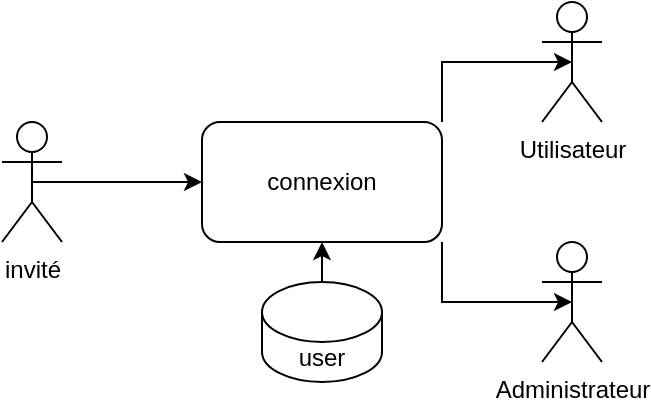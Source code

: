 <mxfile version="26.1.0">
  <diagram name="Page-1" id="hLv7Ui3e73l8ZV9Nw2j4">
    <mxGraphModel dx="2074" dy="746" grid="1" gridSize="10" guides="1" tooltips="1" connect="1" arrows="1" fold="1" page="1" pageScale="1" pageWidth="827" pageHeight="1169" math="0" shadow="0">
      <root>
        <mxCell id="0" />
        <mxCell id="1" parent="0" />
        <mxCell id="o0A_SUXev8K_o_RNt76h-11" style="edgeStyle=orthogonalEdgeStyle;rounded=0;orthogonalLoop=1;jettySize=auto;html=1;exitX=0.5;exitY=0.5;exitDx=0;exitDy=0;exitPerimeter=0;entryX=0;entryY=0.5;entryDx=0;entryDy=0;" edge="1" parent="1" source="o0A_SUXev8K_o_RNt76h-7" target="o0A_SUXev8K_o_RNt76h-8">
          <mxGeometry relative="1" as="geometry" />
        </mxCell>
        <mxCell id="o0A_SUXev8K_o_RNt76h-7" value="&lt;div&gt;invité&lt;/div&gt;" style="shape=umlActor;verticalLabelPosition=bottom;verticalAlign=top;html=1;outlineConnect=0;" vertex="1" parent="1">
          <mxGeometry x="20" y="100" width="30" height="60" as="geometry" />
        </mxCell>
        <mxCell id="o0A_SUXev8K_o_RNt76h-8" value="connexion" style="rounded=1;whiteSpace=wrap;html=1;" vertex="1" parent="1">
          <mxGeometry x="120" y="100" width="120" height="60" as="geometry" />
        </mxCell>
        <mxCell id="o0A_SUXev8K_o_RNt76h-10" style="edgeStyle=orthogonalEdgeStyle;rounded=0;orthogonalLoop=1;jettySize=auto;html=1;exitX=0.5;exitY=0;exitDx=0;exitDy=0;exitPerimeter=0;entryX=0.5;entryY=1;entryDx=0;entryDy=0;" edge="1" parent="1" source="o0A_SUXev8K_o_RNt76h-9" target="o0A_SUXev8K_o_RNt76h-8">
          <mxGeometry relative="1" as="geometry" />
        </mxCell>
        <mxCell id="o0A_SUXev8K_o_RNt76h-9" value="&lt;div&gt;user&lt;/div&gt;" style="shape=cylinder3;whiteSpace=wrap;html=1;boundedLbl=1;backgroundOutline=1;size=15;" vertex="1" parent="1">
          <mxGeometry x="150" y="180" width="60" height="50" as="geometry" />
        </mxCell>
        <mxCell id="o0A_SUXev8K_o_RNt76h-16" style="edgeStyle=orthogonalEdgeStyle;rounded=0;orthogonalLoop=1;jettySize=auto;html=1;exitX=0.5;exitY=0.5;exitDx=0;exitDy=0;exitPerimeter=0;entryX=1;entryY=0;entryDx=0;entryDy=0;startArrow=classic;startFill=1;endArrow=none;" edge="1" parent="1" source="o0A_SUXev8K_o_RNt76h-12" target="o0A_SUXev8K_o_RNt76h-8">
          <mxGeometry relative="1" as="geometry" />
        </mxCell>
        <mxCell id="o0A_SUXev8K_o_RNt76h-12" value="Utilisateur" style="shape=umlActor;verticalLabelPosition=bottom;verticalAlign=top;html=1;outlineConnect=0;" vertex="1" parent="1">
          <mxGeometry x="290" y="40" width="30" height="60" as="geometry" />
        </mxCell>
        <mxCell id="o0A_SUXev8K_o_RNt76h-17" style="edgeStyle=orthogonalEdgeStyle;rounded=0;orthogonalLoop=1;jettySize=auto;html=1;exitX=0.5;exitY=0.5;exitDx=0;exitDy=0;exitPerimeter=0;entryX=1;entryY=1;entryDx=0;entryDy=0;endArrow=none;startFill=1;startArrow=classic;" edge="1" parent="1" source="o0A_SUXev8K_o_RNt76h-13" target="o0A_SUXev8K_o_RNt76h-8">
          <mxGeometry relative="1" as="geometry" />
        </mxCell>
        <mxCell id="o0A_SUXev8K_o_RNt76h-13" value="Administrateur" style="shape=umlActor;verticalLabelPosition=bottom;verticalAlign=top;html=1;outlineConnect=0;" vertex="1" parent="1">
          <mxGeometry x="290" y="160" width="30" height="60" as="geometry" />
        </mxCell>
      </root>
    </mxGraphModel>
  </diagram>
</mxfile>
